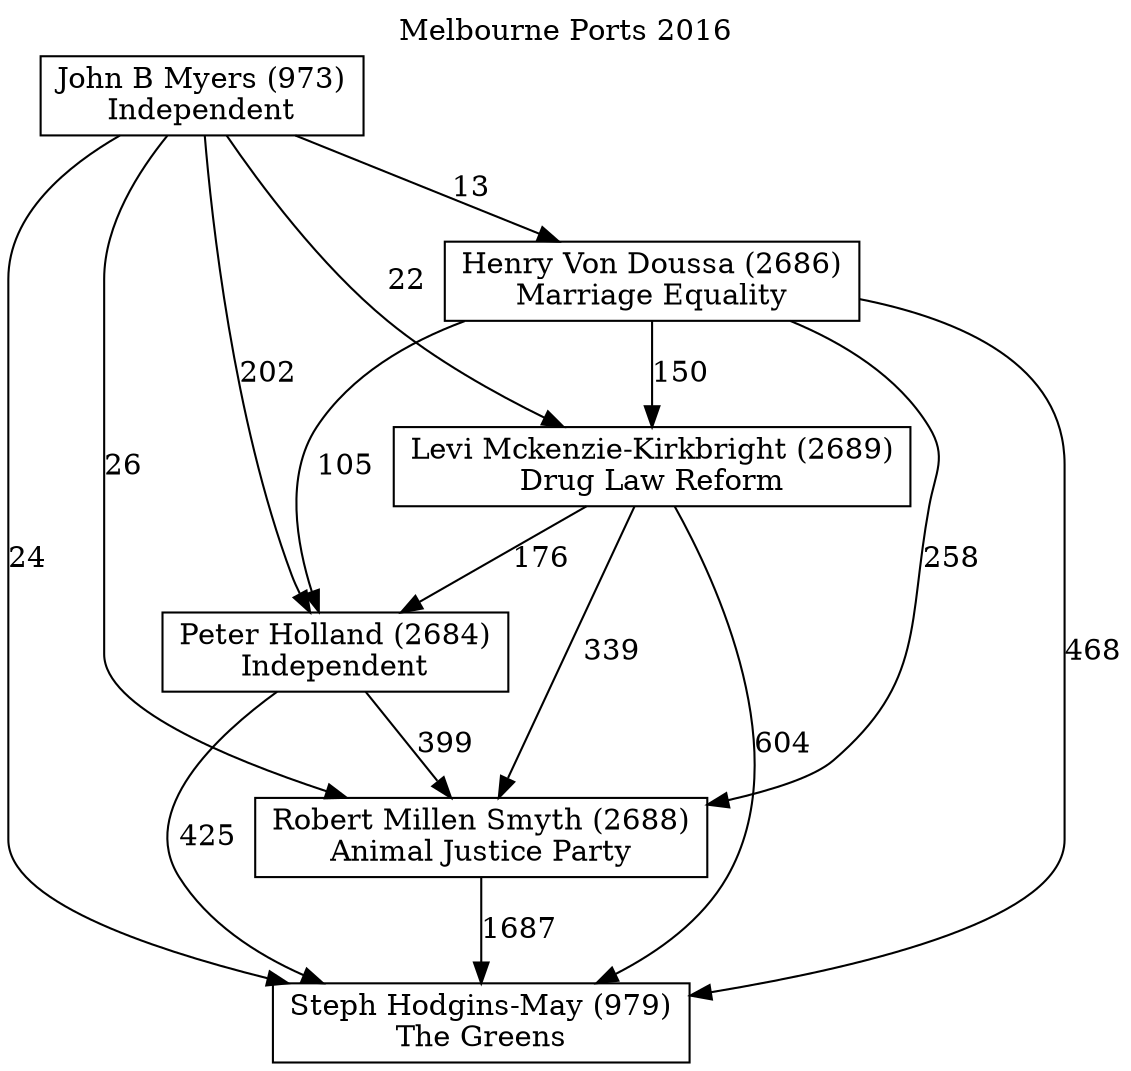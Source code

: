 // House preference flow
digraph "Steph Hodgins-May (979)_Melbourne Ports_2016" {
	graph [label="Melbourne Ports 2016" labelloc=t mclimit=10]
	node [shape=box]
	"Henry Von Doussa (2686)" [label="Henry Von Doussa (2686)
Marriage Equality"]
	"John B Myers (973)" [label="John B Myers (973)
Independent"]
	"Levi Mckenzie-Kirkbright (2689)" [label="Levi Mckenzie-Kirkbright (2689)
Drug Law Reform"]
	"Peter Holland (2684)" [label="Peter Holland (2684)
Independent"]
	"Robert Millen Smyth (2688)" [label="Robert Millen Smyth (2688)
Animal Justice Party"]
	"Steph Hodgins-May (979)" [label="Steph Hodgins-May (979)
The Greens"]
	"Henry Von Doussa (2686)" -> "Levi Mckenzie-Kirkbright (2689)" [label=150]
	"Henry Von Doussa (2686)" -> "Peter Holland (2684)" [label=105]
	"Henry Von Doussa (2686)" -> "Robert Millen Smyth (2688)" [label=258]
	"Henry Von Doussa (2686)" -> "Steph Hodgins-May (979)" [label=468]
	"John B Myers (973)" -> "Henry Von Doussa (2686)" [label=13]
	"John B Myers (973)" -> "Levi Mckenzie-Kirkbright (2689)" [label=22]
	"John B Myers (973)" -> "Peter Holland (2684)" [label=202]
	"John B Myers (973)" -> "Robert Millen Smyth (2688)" [label=26]
	"John B Myers (973)" -> "Steph Hodgins-May (979)" [label=24]
	"Levi Mckenzie-Kirkbright (2689)" -> "Peter Holland (2684)" [label=176]
	"Levi Mckenzie-Kirkbright (2689)" -> "Robert Millen Smyth (2688)" [label=339]
	"Levi Mckenzie-Kirkbright (2689)" -> "Steph Hodgins-May (979)" [label=604]
	"Peter Holland (2684)" -> "Robert Millen Smyth (2688)" [label=399]
	"Peter Holland (2684)" -> "Steph Hodgins-May (979)" [label=425]
	"Robert Millen Smyth (2688)" -> "Steph Hodgins-May (979)" [label=1687]
}

